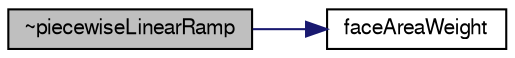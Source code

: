 digraph "~piecewiseLinearRamp"
{
  bgcolor="transparent";
  edge [fontname="FreeSans",fontsize="10",labelfontname="FreeSans",labelfontsize="10"];
  node [fontname="FreeSans",fontsize="10",shape=record];
  rankdir="LR";
  Node2 [label="~piecewiseLinearRamp",height=0.2,width=0.4,color="black", fillcolor="grey75", style="filled", fontcolor="black"];
  Node2 -> Node3 [color="midnightblue",fontsize="10",style="solid",fontname="FreeSans"];
  Node3 [label="faceAreaWeight",height=0.2,width=0.4,color="black",URL="$a31522.html#a4e5e316de65375f875fc95f1fe44bbe1",tooltip="Return the faceAreaWeight. "];
}
